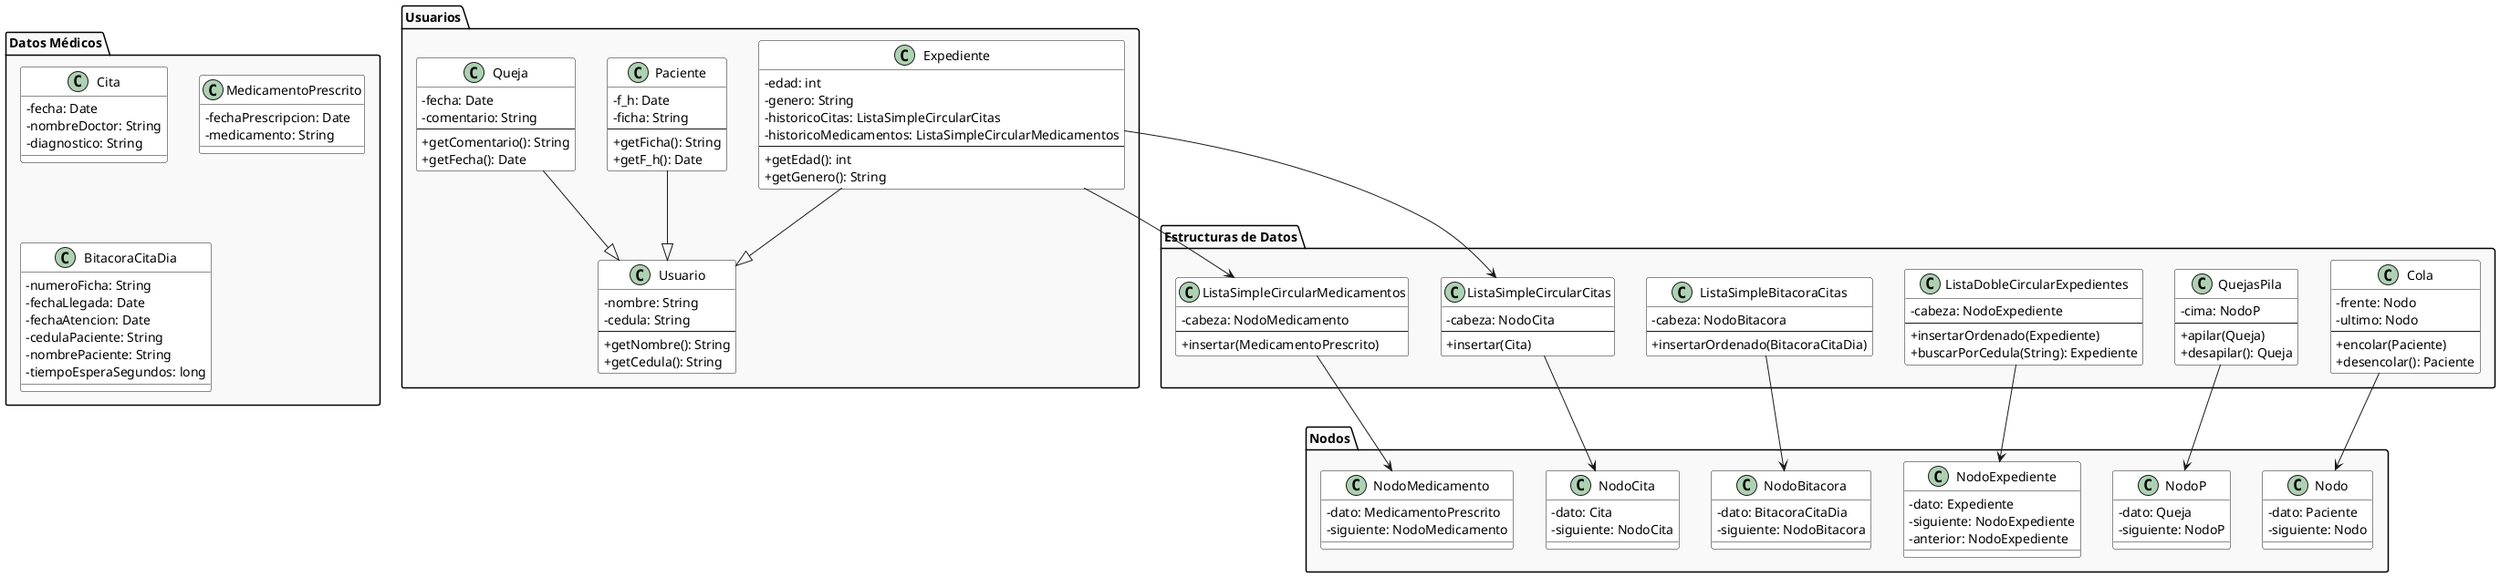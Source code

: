 @startuml
skinparam classAttributeIconSize 0
skinparam packageBorderColor Black
skinparam packageBackgroundColor #F9F9F9
skinparam classBackgroundColor #FFFFFF

package "Usuarios" {
  class Usuario {
    -nombre: String
    -cedula: String
    --
    +getNombre(): String
    +getCedula(): String
  }

  class Paciente {
    -f_h: Date
    -ficha: String
    --
    +getFicha(): String
    +getF_h(): Date
  }

  class Queja {
    -fecha: Date
    -comentario: String
    --
    +getComentario(): String
    +getFecha(): Date
  }

  class Expediente {
    -edad: int
    -genero: String
    -historicoCitas: ListaSimpleCircularCitas
    -historicoMedicamentos: ListaSimpleCircularMedicamentos
    --
    +getEdad(): int
    +getGenero(): String
  }

  Paciente --|> Usuario
  Queja --|> Usuario
  Expediente --|> Usuario
}

package "Datos Médicos" {
  class Cita {
    -fecha: Date
    -nombreDoctor: String
    -diagnostico: String
  }

  class MedicamentoPrescrito {
    -fechaPrescripcion: Date
    -medicamento: String
  }

  class BitacoraCitaDia {
    -numeroFicha: String
    -fechaLlegada: Date
    -fechaAtencion: Date
    -cedulaPaciente: String
    -nombrePaciente: String
    -tiempoEsperaSegundos: long
  }
}

package "Estructuras de Datos" {
  class Cola {
    -frente: Nodo
    -ultimo: Nodo
    --
    +encolar(Paciente)
    +desencolar(): Paciente
  }

  class QuejasPila {
    -cima: NodoP
    --
    +apilar(Queja)
    +desapilar(): Queja
  }

  class ListaDobleCircularExpedientes {
    -cabeza: NodoExpediente
    --
    +insertarOrdenado(Expediente)
    +buscarPorCedula(String): Expediente
  }

  class ListaSimpleBitacoraCitas {
    -cabeza: NodoBitacora
    --
    +insertarOrdenado(BitacoraCitaDia)
  }

  class ListaSimpleCircularCitas {
    -cabeza: NodoCita
    --
    +insertar(Cita)
  }

  class ListaSimpleCircularMedicamentos {
    -cabeza: NodoMedicamento
    --
    +insertar(MedicamentoPrescrito)
  }
}

package "Nodos" {
  class Nodo {
    -dato: Paciente
    -siguiente: Nodo
  }

  class NodoP {
    -dato: Queja
    -siguiente: NodoP
  }

  class NodoExpediente {
    -dato: Expediente
    -siguiente: NodoExpediente
    -anterior: NodoExpediente
  }

  class NodoBitacora {
    -dato: BitacoraCitaDia
    -siguiente: NodoBitacora
  }

  class NodoCita {
    -dato: Cita
    -siguiente: NodoCita
  }

  class NodoMedicamento {
    -dato: MedicamentoPrescrito
    -siguiente: NodoMedicamento
  }
}

Cola --> Nodo
QuejasPila --> NodoP
ListaDobleCircularExpedientes --> NodoExpediente
ListaSimpleBitacoraCitas --> NodoBitacora
ListaSimpleCircularCitas --> NodoCita
ListaSimpleCircularMedicamentos --> NodoMedicamento

Expediente --> ListaSimpleCircularCitas
Expediente --> ListaSimpleCircularMedicamentos

@enduml